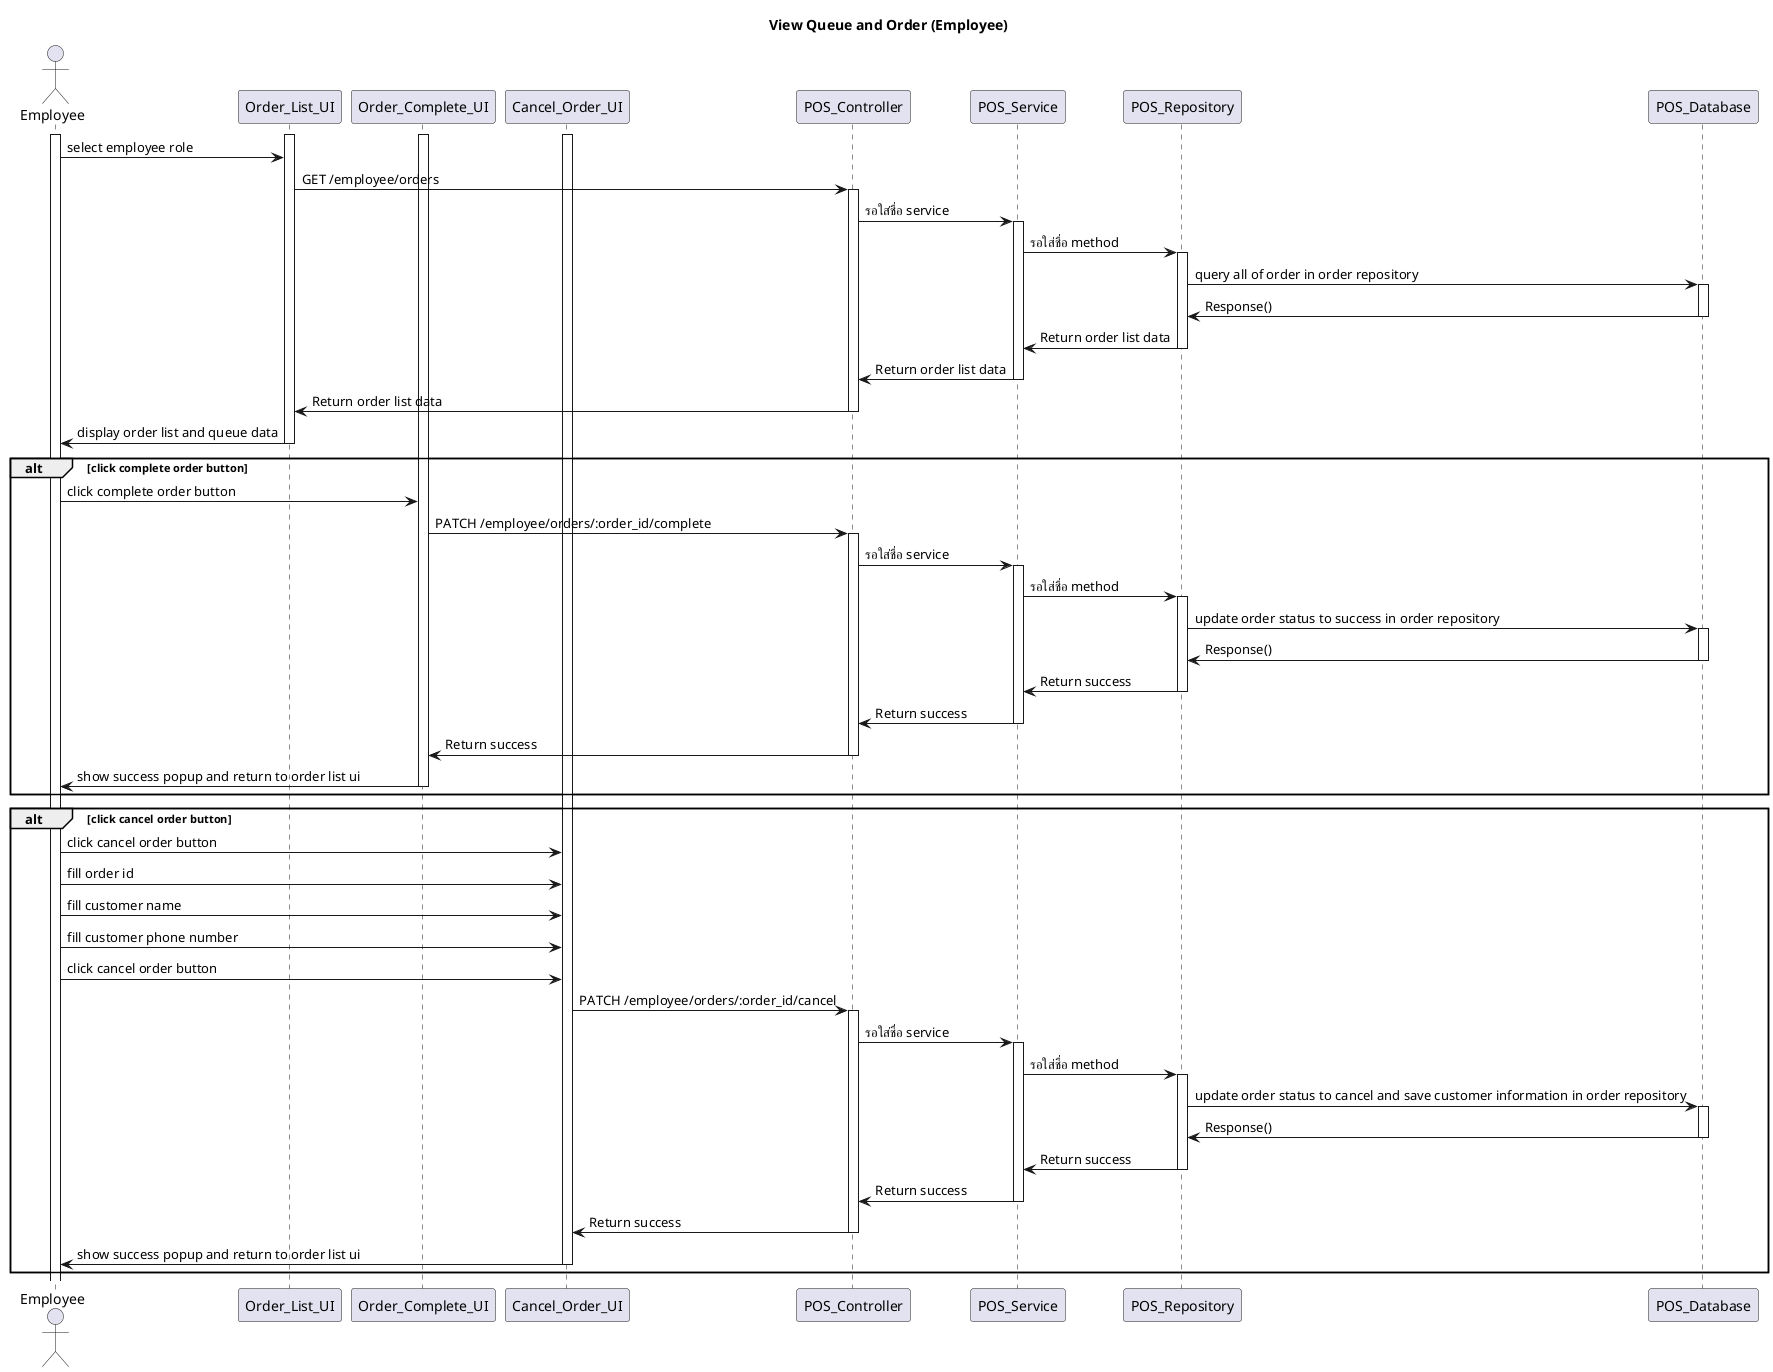 @startuml view queue and order
Title View Queue and Order (Employee)

Actor Employee
activate Employee
activate Order_List_UI
activate Order_Complete_UI
activate Cancel_Order_UI

Employee -> Order_List_UI : select employee role

Order_List_UI -> POS_Controller :  GET /employee/orders
activate POS_Controller

POS_Controller -> POS_Service : รอใส่ชื่อ service
activate POS_Service

POS_Service -> POS_Repository : รอใส่ชื่อ method
activate POS_Repository

POS_Repository -> POS_Database : query all of order in order repository
activate POS_Database

POS_Database -> POS_Repository : Response()
deactivate POS_Database

POS_Repository -> POS_Service : Return order list data
deactivate POS_Repository

POS_Service -> POS_Controller : Return order list data
deactivate POS_Service

POS_Controller -> Order_List_UI : Return order list data
deactivate POS_Controller

Order_List_UI -> Employee : display order list and queue data 
deactivate Order_List_UI

' complete order
alt click complete order button
Employee -> Order_Complete_UI : click complete order button
Order_Complete_UI -> POS_Controller :  PATCH /employee/orders/:order_id/complete
activate POS_Controller

POS_Controller -> POS_Service : รอใส่ชื่อ service
activate POS_Service

POS_Service -> POS_Repository : รอใส่ชื่อ method
activate POS_Repository

POS_Repository -> POS_Database : update order status to success in order repository
activate POS_Database

POS_Database -> POS_Repository : Response()
deactivate POS_Database

POS_Repository -> POS_Service : Return success
deactivate POS_Repository

POS_Service -> POS_Controller : Return success
deactivate POS_Service

POS_Controller -> Order_Complete_UI : Return success
deactivate POS_Controller

Order_Complete_UI -> Employee : show success popup and return to order list ui
deactivate Order_Complete_UI
end

' cancel order
alt click cancel order button
Employee -> Cancel_Order_UI : click cancel order button
Employee -> Cancel_Order_UI : fill order id
Employee -> Cancel_Order_UI : fill customer name
Employee -> Cancel_Order_UI : fill customer phone number
Employee -> Cancel_Order_UI : click cancel order button

Cancel_Order_UI -> POS_Controller :  PATCH /employee/orders/:order_id/cancel
activate POS_Controller

POS_Controller -> POS_Service : รอใส่ชื่อ service
activate POS_Service

POS_Service -> POS_Repository : รอใส่ชื่อ method
activate POS_Repository

POS_Repository -> POS_Database : update order status to cancel and save customer information in order repository
activate POS_Database

POS_Database -> POS_Repository : Response()
deactivate POS_Database

POS_Repository -> POS_Service : Return success
deactivate POS_Repository

POS_Service -> POS_Controller : Return success
deactivate POS_Service

POS_Controller -> Cancel_Order_UI : Return success
deactivate POS_Controller

Cancel_Order_UI -> Employee : show success popup and return to order list ui
deactivate Cancel_Order_UI
end
